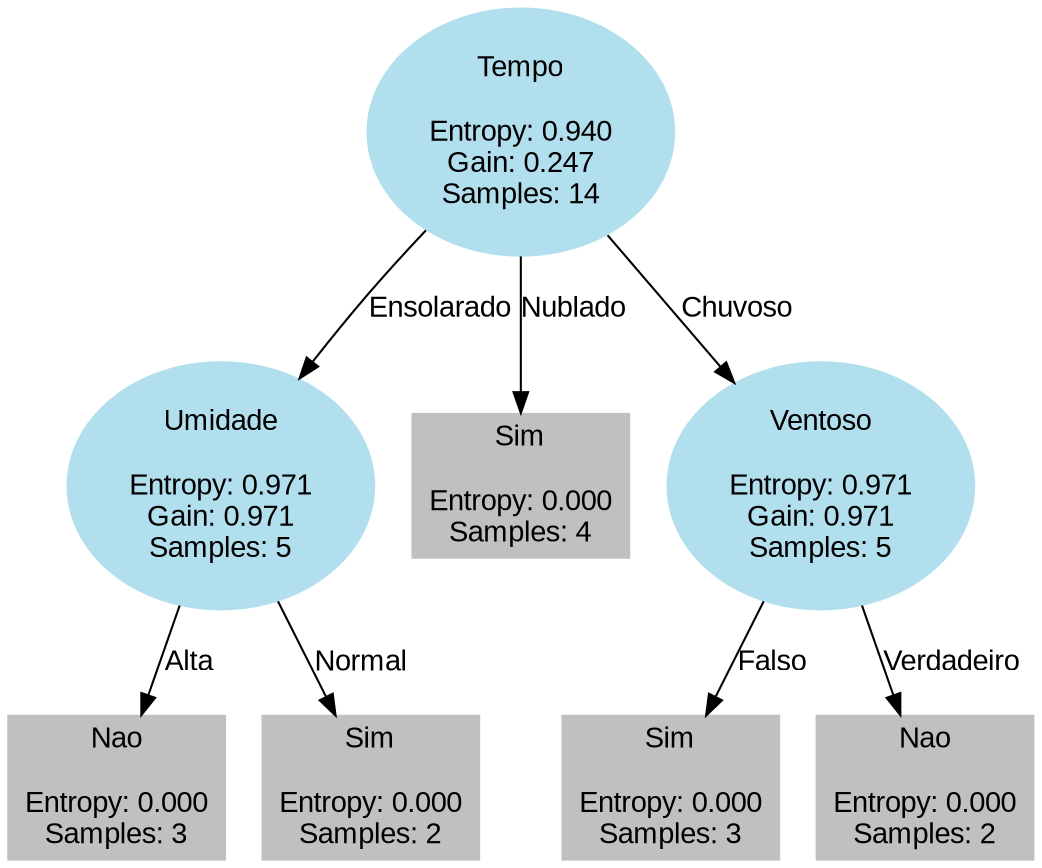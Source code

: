 digraph DecisionTree {
	node [color=lightblue2 fontname=Arial style=filled]
	edge [fontname=Arial]
	140267626030528 [label="Tempo

Entropy: 0.940
Gain: 0.247
Samples: 14" color=lightblue2 shape=ellipse]
	140267626030528 -> 140267500205728 [label=Ensolarado]
	140267626030528 -> 140267500205784 [label=Nublado]
	140267626030528 -> 140267500206792 [label=Chuvoso]
	140267500205728 [label="Umidade

Entropy: 0.971
Gain: 0.971
Samples: 5" color=lightblue2 shape=ellipse]
	140267500205728 -> 140267500204160 [label=Alta]
	140267500205728 -> 140267500206736 [label=Normal]
	140267500205784 [label="Sim

Entropy: 0.000
Samples: 4" color=gray shape=box]
	140267500206792 [label="Ventoso

Entropy: 0.971
Gain: 0.971
Samples: 5" color=lightblue2 shape=ellipse]
	140267500206792 -> 140267500205896 [label=Falso]
	140267500206792 -> 140267500207184 [label=Verdadeiro]
	140267500204160 [label="Nao

Entropy: 0.000
Samples: 3" color=gray shape=box]
	140267500206736 [label="Sim

Entropy: 0.000
Samples: 2" color=gray shape=box]
	140267500205896 [label="Sim

Entropy: 0.000
Samples: 3" color=gray shape=box]
	140267500207184 [label="Nao

Entropy: 0.000
Samples: 2" color=gray shape=box]
}
